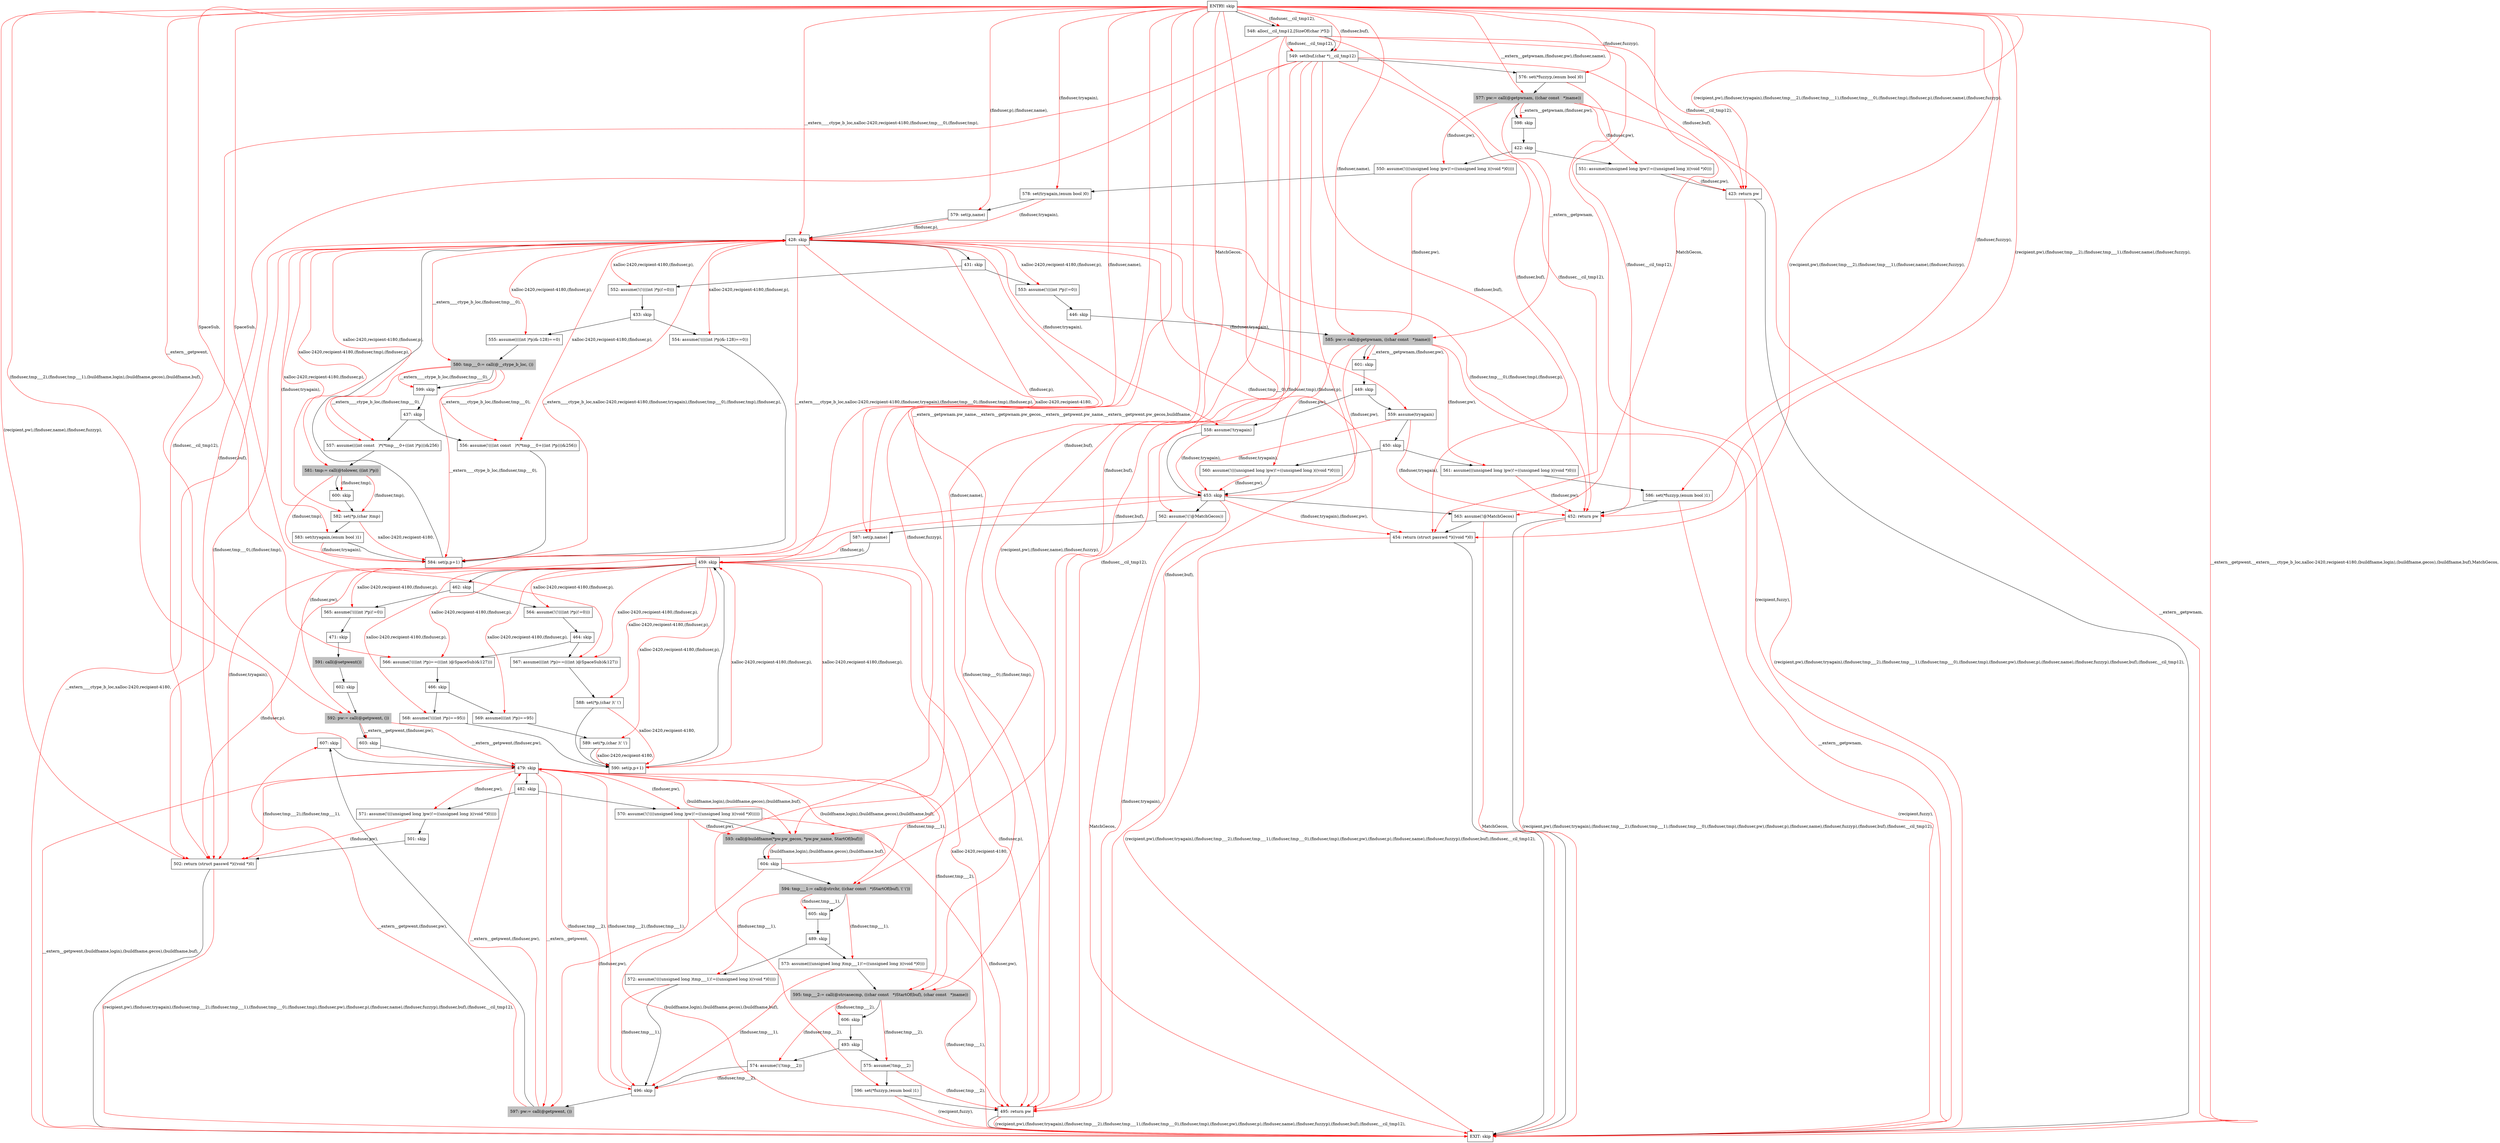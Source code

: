 digraph finduser {
{
node [shape=box]
607[label="607: skip"]
606[label="606: skip"]
605[label="605: skip"]
604[label="604: skip"]
603[label="603: skip"]
602[label="602: skip"]
601[label="601: skip"]
600[label="600: skip"]
599[label="599: skip"]
598[label="598: skip"]
597[label="597: pw:= call(@getpwent, ())" style=filled color=grey]
596[label="596: set(*fuzzyp,(enum bool )1)"]
595[label="595: tmp___2:= call(@strcasecmp, ((char const   *)StartOf(buf), (char const   *)name))" style=filled color=grey]
594[label="594: tmp___1:= call(@strchr, ((char const   *)StartOf(buf), \\' \\'))" style=filled color=grey]
593[label="593: call(@buildfname(*pw.pw_gecos, *pw.pw_name, StartOf(buf)))" style=filled color=grey]
592[label="592: pw:= call(@getpwent, ())" style=filled color=grey]
591[label="591: call(@setpwent())" style=filled color=grey]
590[label="590: set(p,p+1)"]
589[label="589: set(*p,(char )\\' \\')"]
588[label="588: set(*p,(char )\\' \\')"]
587[label="587: set(p,name)"]
586[label="586: set(*fuzzyp,(enum bool )1)"]
585[label="585: pw:= call(@getpwnam, ((char const   *)name))" style=filled color=grey]
584[label="584: set(p,p+1)"]
583[label="583: set(tryagain,(enum bool )1)"]
582[label="582: set(*p,(char )tmp)"]
581[label="581: tmp:= call(@tolower, ((int )*p))" style=filled color=grey]
580[label="580: tmp___0:= call(@__ctype_b_loc, ())" style=filled color=grey]
579[label="579: set(p,name)"]
578[label="578: set(tryagain,(enum bool )0)"]
577[label="577: pw:= call(@getpwnam, ((char const   *)name))" style=filled color=grey]
576[label="576: set(*fuzzyp,(enum bool )0)"]
575[label="575: assume(!tmp___2)"]
574[label="574: assume(!(!tmp___2))"]
573[label="573: assume(((unsigned long )tmp___1)!=((unsigned long )((void *)0)))"]
572[label="572: assume(!(((unsigned long )tmp___1)!=((unsigned long )((void *)0))))"]
571[label="571: assume(!(((unsigned long )pw)!=((unsigned long )((void *)0))))"]
570[label="570: assume(!(!(((unsigned long )pw)!=((unsigned long )((void *)0)))))"]
569[label="569: assume(((int )*p)==95)"]
568[label="568: assume(!(((int )*p)==95))"]
567[label="567: assume(((int )*p)==(((int )@SpaceSub)&127))"]
566[label="566: assume(!(((int )*p)==(((int )@SpaceSub)&127)))"]
565[label="565: assume(!(((int )*p)!=0))"]
564[label="564: assume(!(!(((int )*p)!=0)))"]
563[label="563: assume(!@MatchGecos)"]
562[label="562: assume(!(!@MatchGecos))"]
561[label="561: assume(((unsigned long )pw)!=((unsigned long )((void *)0)))"]
560[label="560: assume(!(((unsigned long )pw)!=((unsigned long )((void *)0))))"]
559[label="559: assume(tryagain)"]
558[label="558: assume(!tryagain)"]
557[label="557: assume(((int const   )*(*tmp___0+((int )*p)))&256)"]
556[label="556: assume(!(((int const   )*(*tmp___0+((int )*p)))&256))"]
555[label="555: assume((((int )*p)&-128)==0)"]
554[label="554: assume(!((((int )*p)&-128)==0))"]
553[label="553: assume(!(((int )*p)!=0))"]
552[label="552: assume(!(!(((int )*p)!=0)))"]
551[label="551: assume(((unsigned long )pw)!=((unsigned long )((void *)0)))"]
550[label="550: assume(!(((unsigned long )pw)!=((unsigned long )((void *)0))))"]
549[label="549: set(buf,(char *)__cil_tmp12)"]
548[label="548: alloc(__cil_tmp12,[SizeOf(char )*5])"]
502[label="502: return (struct passwd *)((void *)0)"]
501[label="501: skip"]
496[label="496: skip"]
495[label="495: return pw"]
493[label="493: skip"]
489[label="489: skip"]
482[label="482: skip"]
479[label="479: skip"]
471[label="471: skip"]
466[label="466: skip"]
464[label="464: skip"]
462[label="462: skip"]
459[label="459: skip"]
454[label="454: return (struct passwd *)((void *)0)"]
453[label="453: skip"]
452[label="452: return pw"]
450[label="450: skip"]
449[label="449: skip"]
446[label="446: skip"]
437[label="437: skip"]
433[label="433: skip"]
431[label="431: skip"]
428[label="428: skip"]
423[label="423: return pw"]
422[label="422: skip"]
EXIT[label="EXIT: skip"]
ENTRY[label="ENTRY: skip"]
}
607 -> 479
606 -> 493
605 -> 489
604 -> 594
603 -> 479
602 -> 592
601 -> 449
600 -> 582
599 -> 437
598 -> 422
597 -> 607
596 -> 495
595 -> 606
594 -> 605
593 -> 604
592 -> 603
591 -> 602
590 -> 459
589 -> 590
588 -> 590
587 -> 459
586 -> 452
585 -> 601
584 -> 428
583 -> 584
582 -> 583
581 -> 600
580 -> 599
579 -> 428
578 -> 579
577 -> 598
576 -> 577
575 -> 596
574 -> 496
573 -> 595
572 -> 496
571 -> 501
570 -> 593
569 -> 589
568 -> 590
567 -> 588
566 -> 466
565 -> 471
564 -> 464
563 -> 454
562 -> 587
561 -> 586
560 -> 453
559 -> 450
558 -> 453
557 -> 581
556 -> 584
555 -> 580
554 -> 584
553 -> 446
552 -> 433
551 -> 423
550 -> 578
549 -> 576
548 -> 549
502 -> EXIT
501 -> 502
496 -> 597
495 -> EXIT
493 -> 575
493 -> 574
489 -> 573
489 -> 572
482 -> 571
482 -> 570
479 -> 482
471 -> 591
466 -> 569
466 -> 568
464 -> 567
464 -> 566
462 -> 565
462 -> 564
459 -> 462
454 -> EXIT
453 -> 563
453 -> 562
452 -> EXIT
450 -> 561
450 -> 560
449 -> 559
449 -> 558
446 -> 585
437 -> 557
437 -> 556
433 -> 555
433 -> 554
431 -> 553
431 -> 552
428 -> 431
423 -> EXIT
422 -> 551
422 -> 550
ENTRY -> 548
604 -> 479 [label="(buildfname,login),(buildfname,gecos),(buildfname,buf)," color=red]
604 -> EXIT [label="(buildfname,login),(buildfname,gecos),(buildfname,buf)," color=red]
597 -> 607 [label="__extern__getpwent,(finduser,pw)," color=red]
597 -> 479 [label="__extern__getpwent,(finduser,pw)," color=red]
596 -> EXIT [label="(recipient,fuzzy)," color=red]
595 -> 606 [label="(finduser,tmp___2)," color=red]
595 -> 575 [label="(finduser,tmp___2)," color=red]
595 -> 574 [label="(finduser,tmp___2)," color=red]
594 -> 605 [label="(finduser,tmp___1)," color=red]
594 -> 573 [label="(finduser,tmp___1)," color=red]
594 -> 572 [label="(finduser,tmp___1)," color=red]
593 -> 604 [label="(buildfname,login),(buildfname,gecos),(buildfname,buf)," color=red]
592 -> 603 [label="__extern__getpwent,(finduser,pw)," color=red]
592 -> 479 [label="__extern__getpwent,(finduser,pw)," color=red]
590 -> 459 [label="xalloc-2420,recipient-4180,(finduser,p)," color=red]
589 -> 590 [label="xalloc-2420,recipient-4180," color=red]
588 -> 590 [label="xalloc-2420,recipient-4180," color=red]
587 -> 459 [label="(finduser,p)," color=red]
586 -> EXIT [label="(recipient,fuzzy)," color=red]
585 -> 601 [label="__extern__getpwnam,(finduser,pw)," color=red]
585 -> 561 [label="(finduser,pw)," color=red]
585 -> 560 [label="(finduser,pw)," color=red]
585 -> 453 [label="(finduser,pw)," color=red]
585 -> EXIT [label="__extern__getpwnam," color=red]
584 -> 428 [label="__extern____ctype_b_loc,xalloc-2420,recipient-4180,(finduser,tryagain),(finduser,tmp___0),(finduser,tmp),(finduser,p)," color=red]
583 -> 584 [label="(finduser,tryagain)," color=red]
582 -> 584 [label="xalloc-2420,recipient-4180," color=red]
581 -> 600 [label="(finduser,tmp)," color=red]
581 -> 584 [label="(finduser,tmp)," color=red]
581 -> 582 [label="(finduser,tmp)," color=red]
580 -> 599 [label="__extern____ctype_b_loc,(finduser,tmp___0)," color=red]
580 -> 584 [label="__extern____ctype_b_loc,(finduser,tmp___0)," color=red]
580 -> 557 [label="__extern____ctype_b_loc,(finduser,tmp___0)," color=red]
580 -> 556 [label="__extern____ctype_b_loc,(finduser,tmp___0)," color=red]
579 -> 428 [label="(finduser,p)," color=red]
578 -> 428 [label="(finduser,tryagain)," color=red]
577 -> 598 [label="__extern__getpwnam,(finduser,pw)," color=red]
577 -> 585 [label="__extern__getpwnam," color=red]
577 -> 551 [label="(finduser,pw)," color=red]
577 -> 550 [label="(finduser,pw)," color=red]
577 -> EXIT [label="__extern__getpwnam," color=red]
576 -> EXIT [label="(recipient,fuzzy)," color=red]
575 -> 495 [label="(finduser,tmp___2)," color=red]
574 -> 496 [label="(finduser,tmp___2)," color=red]
573 -> 496 [label="(finduser,tmp___1)," color=red]
573 -> 495 [label="(finduser,tmp___1)," color=red]
572 -> 496 [label="(finduser,tmp___1)," color=red]
571 -> 502 [label="(finduser,pw)," color=red]
570 -> 597 [label="(finduser,pw)," color=red]
570 -> 593 [label="(finduser,pw)," color=red]
570 -> 495 [label="(finduser,pw)," color=red]
563 -> EXIT [label="MatchGecos," color=red]
562 -> EXIT [label="MatchGecos," color=red]
561 -> 452 [label="(finduser,pw)," color=red]
560 -> 453 [label="(finduser,pw)," color=red]
559 -> 453 [label="(finduser,tryagain)," color=red]
559 -> 452 [label="(finduser,tryagain)," color=red]
558 -> 453 [label="(finduser,tryagain)," color=red]
551 -> 423 [label="(finduser,pw)," color=red]
550 -> 585 [label="(finduser,pw)," color=red]
549 -> 595 [label="(finduser,buf)," color=red]
549 -> 594 [label="(finduser,buf)," color=red]
549 -> 593 [label="(finduser,buf)," color=red]
549 -> 502 [label="(finduser,buf)," color=red]
549 -> 495 [label="(finduser,buf)," color=red]
549 -> 454 [label="(finduser,buf)," color=red]
549 -> 452 [label="(finduser,buf)," color=red]
549 -> 423 [label="(finduser,buf)," color=red]
548 -> 549 [label="(finduser,__cil_tmp12)," color=red]
548 -> 502 [label="(finduser,__cil_tmp12)," color=red]
548 -> 495 [label="(finduser,__cil_tmp12)," color=red]
548 -> 454 [label="(finduser,__cil_tmp12)," color=red]
548 -> 452 [label="(finduser,__cil_tmp12)," color=red]
548 -> 423 [label="(finduser,__cil_tmp12)," color=red]
502 -> EXIT [label="(recipient,pw),(finduser,tryagain),(finduser,tmp___2),(finduser,tmp___1),(finduser,tmp___0),(finduser,tmp),(finduser,pw),(finduser,p),(finduser,name),(finduser,fuzzyp),(finduser,buf),(finduser,__cil_tmp12)," color=red]
496 -> 479 [label="(finduser,tmp___2),(finduser,tmp___1)," color=red]
495 -> EXIT [label="(recipient,pw),(finduser,tryagain),(finduser,tmp___2),(finduser,tmp___1),(finduser,tmp___0),(finduser,tmp),(finduser,pw),(finduser,p),(finduser,name),(finduser,fuzzyp),(finduser,buf),(finduser,__cil_tmp12)," color=red]
479 -> 597 [label="__extern__getpwent," color=red]
479 -> 595 [label="(finduser,tmp___2)," color=red]
479 -> 594 [label="(finduser,tmp___1)," color=red]
479 -> 593 [label="(buildfname,login),(buildfname,gecos),(buildfname,buf)," color=red]
479 -> 571 [label="(finduser,pw)," color=red]
479 -> 570 [label="(finduser,pw)," color=red]
479 -> 502 [label="(finduser,tmp___2),(finduser,tmp___1)," color=red]
479 -> 496 [label="(finduser,tmp___2)," color=red]
479 -> EXIT [label="__extern__getpwent,(buildfname,login),(buildfname,gecos),(buildfname,buf)," color=red]
459 -> 590 [label="xalloc-2420,recipient-4180,(finduser,p)," color=red]
459 -> 589 [label="xalloc-2420,recipient-4180,(finduser,p)," color=red]
459 -> 588 [label="xalloc-2420,recipient-4180,(finduser,p)," color=red]
459 -> 569 [label="xalloc-2420,recipient-4180,(finduser,p)," color=red]
459 -> 568 [label="xalloc-2420,recipient-4180,(finduser,p)," color=red]
459 -> 567 [label="xalloc-2420,recipient-4180,(finduser,p)," color=red]
459 -> 566 [label="xalloc-2420,recipient-4180,(finduser,p)," color=red]
459 -> 565 [label="xalloc-2420,recipient-4180,(finduser,p)," color=red]
459 -> 564 [label="xalloc-2420,recipient-4180,(finduser,p)," color=red]
459 -> 502 [label="(finduser,p)," color=red]
459 -> 495 [label="(finduser,p)," color=red]
459 -> EXIT [label="xalloc-2420,recipient-4180," color=red]
454 -> EXIT [label="(recipient,pw),(finduser,tryagain),(finduser,tmp___2),(finduser,tmp___1),(finduser,tmp___0),(finduser,tmp),(finduser,pw),(finduser,p),(finduser,name),(finduser,fuzzyp),(finduser,buf),(finduser,__cil_tmp12)," color=red]
453 -> 592 [label="(finduser,pw)," color=red]
453 -> 502 [label="(finduser,tryagain)," color=red]
453 -> 495 [label="(finduser,tryagain)," color=red]
453 -> 454 [label="(finduser,tryagain),(finduser,pw)," color=red]
452 -> EXIT [label="(recipient,pw),(finduser,tryagain),(finduser,tmp___2),(finduser,tmp___1),(finduser,tmp___0),(finduser,tmp),(finduser,pw),(finduser,p),(finduser,name),(finduser,fuzzyp),(finduser,buf),(finduser,__cil_tmp12)," color=red]
428 -> 587 [label="(finduser,p)," color=red]
428 -> 584 [label="__extern____ctype_b_loc,xalloc-2420,recipient-4180,(finduser,tryagain),(finduser,tmp___0),(finduser,tmp),(finduser,p)," color=red]
428 -> 583 [label="(finduser,tryagain)," color=red]
428 -> 582 [label="xalloc-2420,recipient-4180,(finduser,p)," color=red]
428 -> 581 [label="xalloc-2420,recipient-4180,(finduser,tmp),(finduser,p)," color=red]
428 -> 580 [label="__extern____ctype_b_loc,(finduser,tmp___0)," color=red]
428 -> 559 [label="(finduser,tryagain)," color=red]
428 -> 558 [label="(finduser,tryagain)," color=red]
428 -> 557 [label="xalloc-2420,recipient-4180,(finduser,p)," color=red]
428 -> 556 [label="xalloc-2420,recipient-4180,(finduser,p)," color=red]
428 -> 555 [label="xalloc-2420,recipient-4180,(finduser,p)," color=red]
428 -> 554 [label="xalloc-2420,recipient-4180,(finduser,p)," color=red]
428 -> 553 [label="xalloc-2420,recipient-4180,(finduser,p)," color=red]
428 -> 552 [label="xalloc-2420,recipient-4180,(finduser,p)," color=red]
428 -> 502 [label="(finduser,tmp___0),(finduser,tmp)," color=red]
428 -> 495 [label="(finduser,tmp___0),(finduser,tmp)," color=red]
428 -> 459 [label="xalloc-2420,recipient-4180," color=red]
428 -> 454 [label="(finduser,tmp___0),(finduser,tmp),(finduser,p)," color=red]
428 -> 452 [label="(finduser,tmp___0),(finduser,tmp),(finduser,p)," color=red]
428 -> EXIT [label="__extern____ctype_b_loc,xalloc-2420,recipient-4180," color=red]
423 -> EXIT [label="(recipient,pw),(finduser,tryagain),(finduser,tmp___2),(finduser,tmp___1),(finduser,tmp___0),(finduser,tmp),(finduser,pw),(finduser,p),(finduser,name),(finduser,fuzzyp),(finduser,buf),(finduser,__cil_tmp12)," color=red]
ENTRY -> 596 [label="(finduser,fuzzyp)," color=red]
ENTRY -> 595 [label="(finduser,name)," color=red]
ENTRY -> 593 [label="__extern__getpwnam.pw_name,__extern__getpwnam.pw_gecos,__extern__getpwent.pw_name,__extern__getpwent.pw_gecos,buildfname," color=red]
ENTRY -> 592 [label="__extern__getpwent," color=red]
ENTRY -> 587 [label="(finduser,name)," color=red]
ENTRY -> 586 [label="(finduser,fuzzyp)," color=red]
ENTRY -> 585 [label="(finduser,name)," color=red]
ENTRY -> 579 [label="(finduser,p),(finduser,name)," color=red]
ENTRY -> 578 [label="(finduser,tryagain)," color=red]
ENTRY -> 577 [label="__extern__getpwnam,(finduser,pw),(finduser,name)," color=red]
ENTRY -> 576 [label="(finduser,fuzzyp)," color=red]
ENTRY -> 567 [label="SpaceSub," color=red]
ENTRY -> 566 [label="SpaceSub," color=red]
ENTRY -> 563 [label="MatchGecos," color=red]
ENTRY -> 562 [label="MatchGecos," color=red]
ENTRY -> 549 [label="(finduser,buf)," color=red]
ENTRY -> 548 [label="(finduser,__cil_tmp12)," color=red]
ENTRY -> 502 [label="(recipient,pw),(finduser,name),(finduser,fuzzyp)," color=red]
ENTRY -> 495 [label="(recipient,pw),(finduser,name),(finduser,fuzzyp)," color=red]
ENTRY -> 479 [label="(finduser,tmp___2),(finduser,tmp___1),(buildfname,login),(buildfname,gecos),(buildfname,buf)," color=red]
ENTRY -> 454 [label="(recipient,pw),(finduser,tmp___2),(finduser,tmp___1),(finduser,name),(finduser,fuzzyp)," color=red]
ENTRY -> 452 [label="(recipient,pw),(finduser,tmp___2),(finduser,tmp___1),(finduser,name),(finduser,fuzzyp)," color=red]
ENTRY -> 428 [label="__extern____ctype_b_loc,xalloc-2420,recipient-4180,(finduser,tmp___0),(finduser,tmp)," color=red]
ENTRY -> 423 [label="(recipient,pw),(finduser,tryagain),(finduser,tmp___2),(finduser,tmp___1),(finduser,tmp___0),(finduser,tmp),(finduser,p),(finduser,name),(finduser,fuzzyp)," color=red]
ENTRY -> EXIT [label="__extern__getpwent,__extern____ctype_b_loc,xalloc-2420,recipient-4180,(buildfname,login),(buildfname,gecos),(buildfname,buf),MatchGecos," color=red]
}
